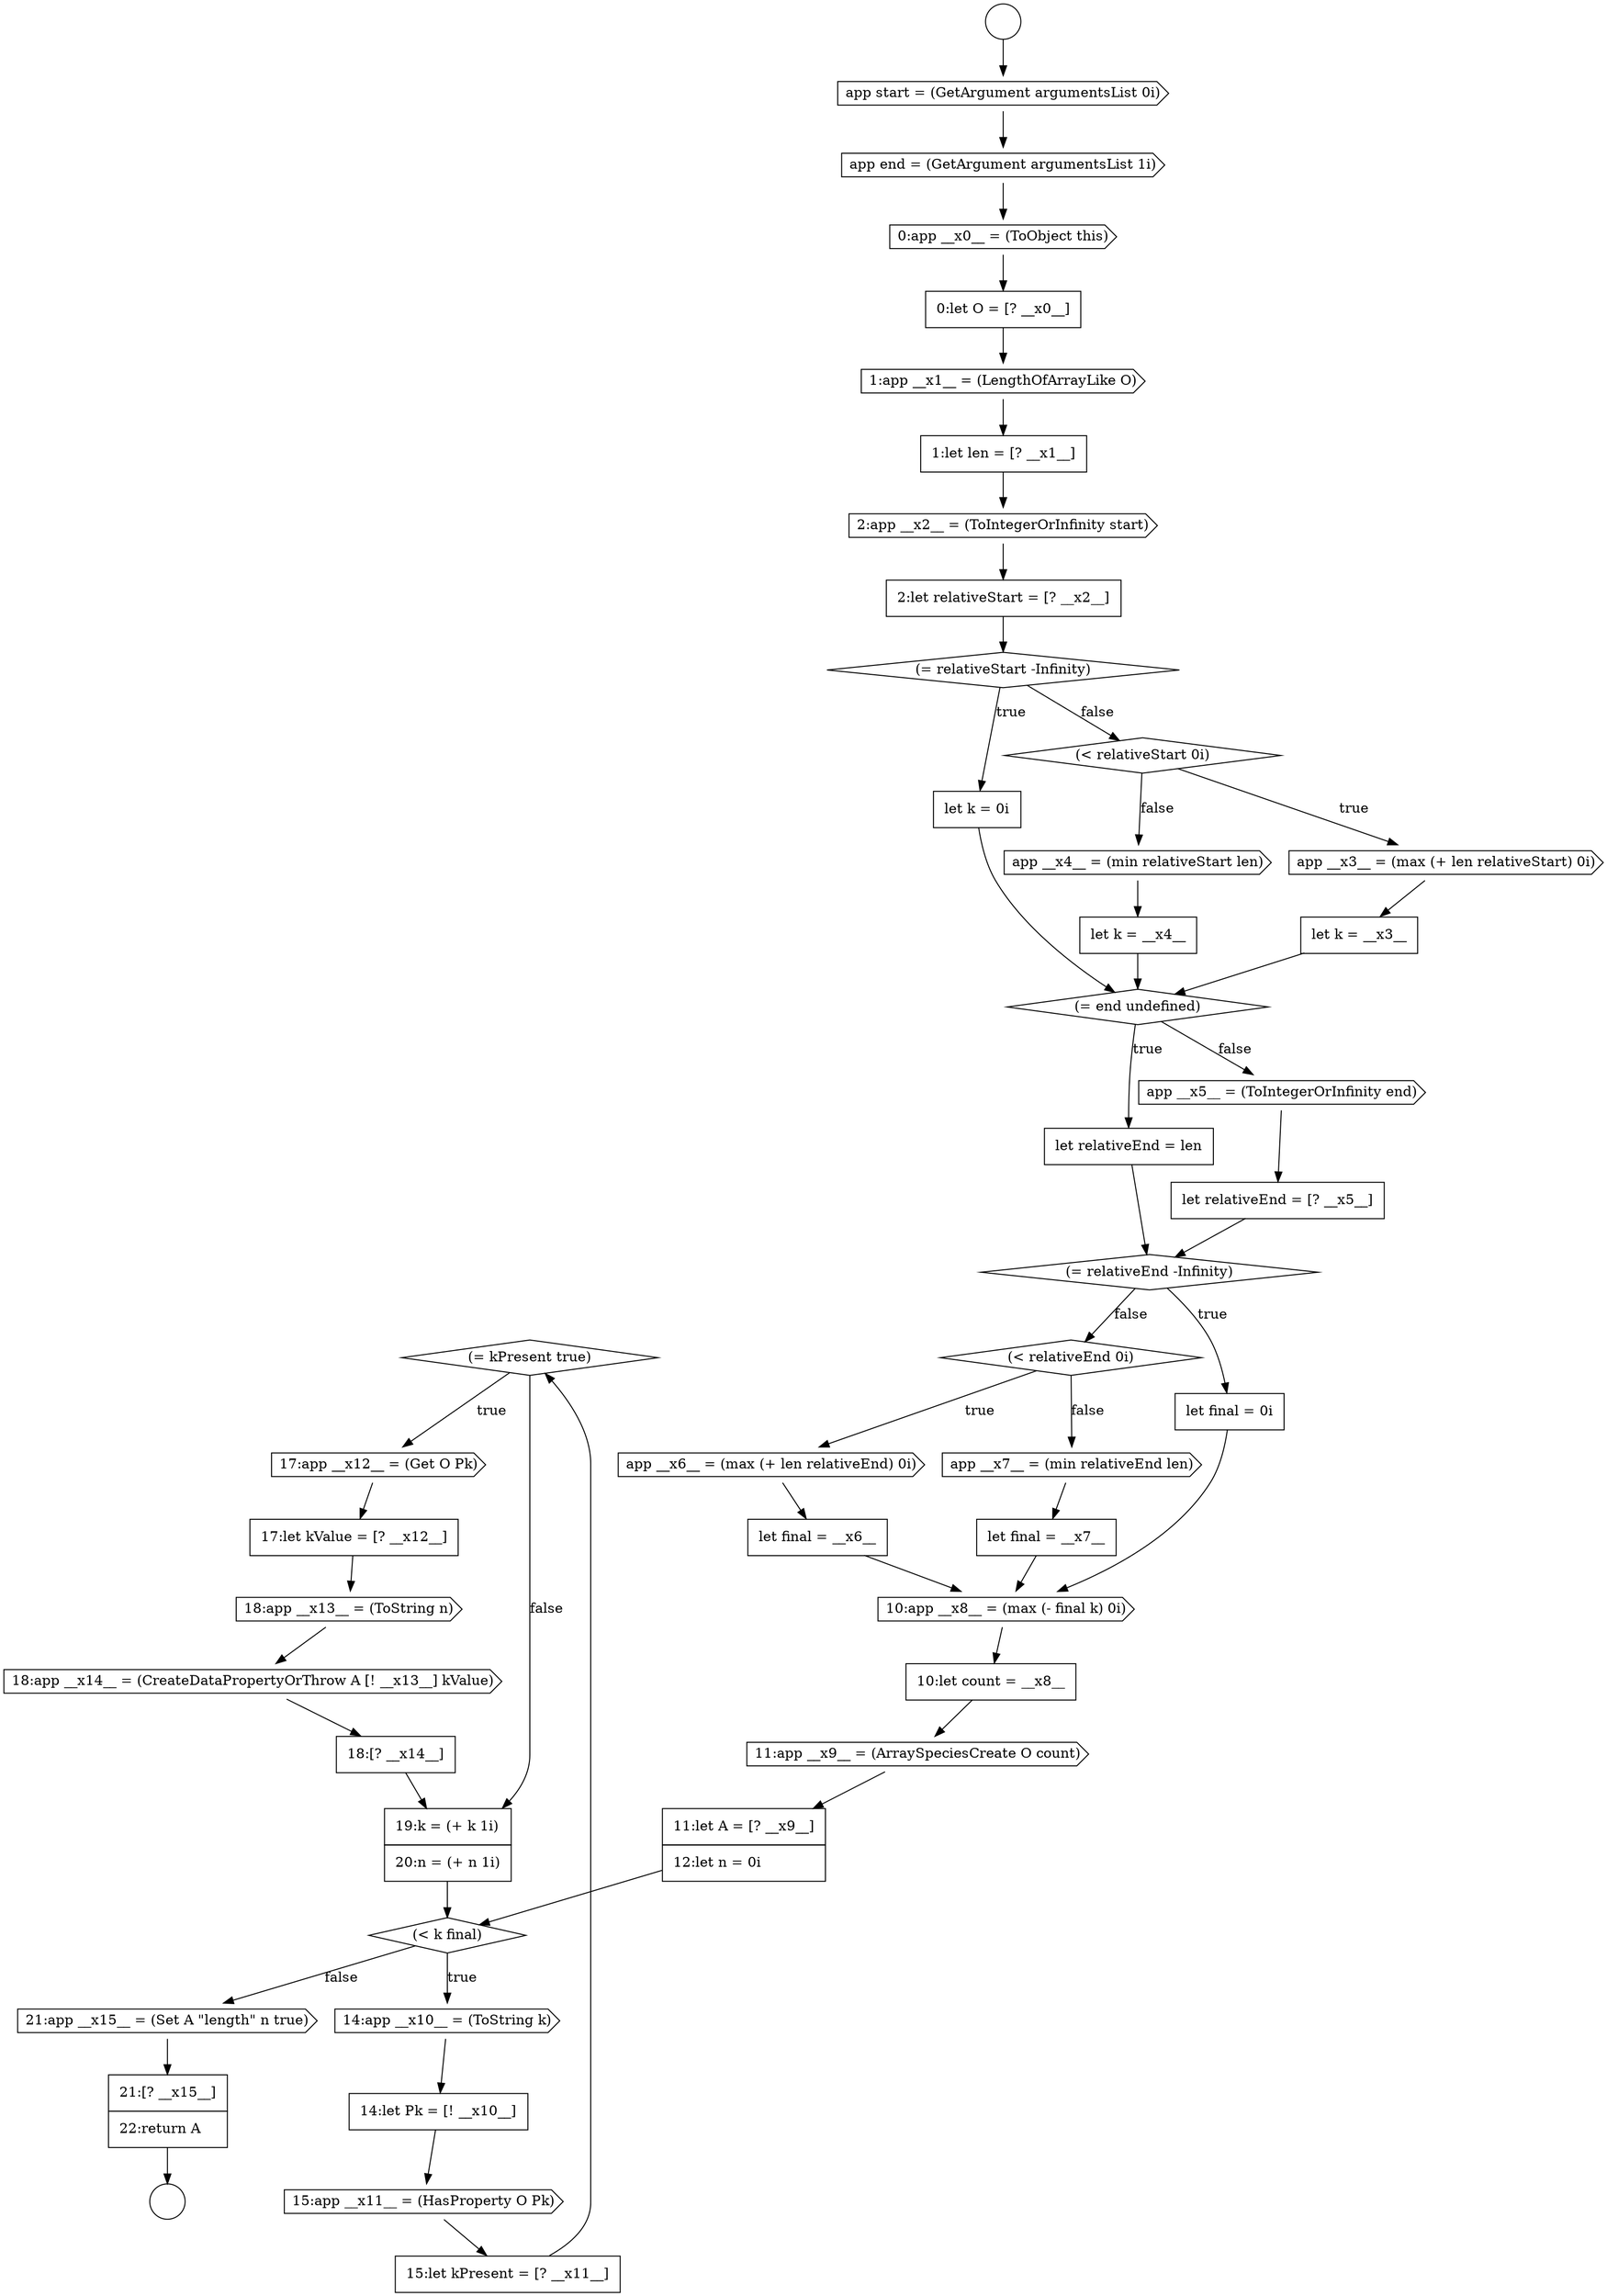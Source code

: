 digraph {
  node16402 [shape=diamond, label=<<font color="black">(= kPresent true)</font>> color="black" fillcolor="white" style=filled]
  node16376 [shape=none, margin=0, label=<<font color="black">
    <table border="0" cellborder="1" cellspacing="0" cellpadding="10">
      <tr><td align="left">let k = 0i</td></tr>
    </table>
  </font>> color="black" fillcolor="white" style=filled]
  node16409 [shape=cds, label=<<font color="black">21:app __x15__ = (Set A &quot;length&quot; n true)</font>> color="black" fillcolor="white" style=filled]
  node16379 [shape=none, margin=0, label=<<font color="black">
    <table border="0" cellborder="1" cellspacing="0" cellpadding="10">
      <tr><td align="left">let k = __x3__</td></tr>
    </table>
  </font>> color="black" fillcolor="white" style=filled]
  node16406 [shape=cds, label=<<font color="black">18:app __x14__ = (CreateDataPropertyOrThrow A [! __x13__] kValue)</font>> color="black" fillcolor="white" style=filled]
  node16401 [shape=none, margin=0, label=<<font color="black">
    <table border="0" cellborder="1" cellspacing="0" cellpadding="10">
      <tr><td align="left">15:let kPresent = [? __x11__]</td></tr>
    </table>
  </font>> color="black" fillcolor="white" style=filled]
  node16371 [shape=cds, label=<<font color="black">1:app __x1__ = (LengthOfArrayLike O)</font>> color="black" fillcolor="white" style=filled]
  node16365 [shape=circle label=" " color="black" fillcolor="white" style=filled]
  node16410 [shape=none, margin=0, label=<<font color="black">
    <table border="0" cellborder="1" cellspacing="0" cellpadding="10">
      <tr><td align="left">21:[? __x15__]</td></tr>
      <tr><td align="left">22:return A</td></tr>
    </table>
  </font>> color="black" fillcolor="white" style=filled]
  node16405 [shape=cds, label=<<font color="black">18:app __x13__ = (ToString n)</font>> color="black" fillcolor="white" style=filled]
  node16370 [shape=none, margin=0, label=<<font color="black">
    <table border="0" cellborder="1" cellspacing="0" cellpadding="10">
      <tr><td align="left">0:let O = [? __x0__]</td></tr>
    </table>
  </font>> color="black" fillcolor="white" style=filled]
  node16404 [shape=none, margin=0, label=<<font color="black">
    <table border="0" cellborder="1" cellspacing="0" cellpadding="10">
      <tr><td align="left">17:let kValue = [? __x12__]</td></tr>
    </table>
  </font>> color="black" fillcolor="white" style=filled]
  node16408 [shape=none, margin=0, label=<<font color="black">
    <table border="0" cellborder="1" cellspacing="0" cellpadding="10">
      <tr><td align="left">19:k = (+ k 1i)</td></tr>
      <tr><td align="left">20:n = (+ n 1i)</td></tr>
    </table>
  </font>> color="black" fillcolor="white" style=filled]
  node16377 [shape=diamond, label=<<font color="black">(&lt; relativeStart 0i)</font>> color="black" fillcolor="white" style=filled]
  node16367 [shape=cds, label=<<font color="black">app start = (GetArgument argumentsList 0i)</font>> color="black" fillcolor="white" style=filled]
  node16369 [shape=cds, label=<<font color="black">0:app __x0__ = (ToObject this)</font>> color="black" fillcolor="white" style=filled]
  node16368 [shape=cds, label=<<font color="black">app end = (GetArgument argumentsList 1i)</font>> color="black" fillcolor="white" style=filled]
  node16373 [shape=cds, label=<<font color="black">2:app __x2__ = (ToIntegerOrInfinity start)</font>> color="black" fillcolor="white" style=filled]
  node16383 [shape=none, margin=0, label=<<font color="black">
    <table border="0" cellborder="1" cellspacing="0" cellpadding="10">
      <tr><td align="left">let relativeEnd = len</td></tr>
    </table>
  </font>> color="black" fillcolor="white" style=filled]
  node16372 [shape=none, margin=0, label=<<font color="black">
    <table border="0" cellborder="1" cellspacing="0" cellpadding="10">
      <tr><td align="left">1:let len = [? __x1__]</td></tr>
    </table>
  </font>> color="black" fillcolor="white" style=filled]
  node16387 [shape=none, margin=0, label=<<font color="black">
    <table border="0" cellborder="1" cellspacing="0" cellpadding="10">
      <tr><td align="left">let final = 0i</td></tr>
    </table>
  </font>> color="black" fillcolor="white" style=filled]
  node16398 [shape=cds, label=<<font color="black">14:app __x10__ = (ToString k)</font>> color="black" fillcolor="white" style=filled]
  node16391 [shape=cds, label=<<font color="black">app __x7__ = (min relativeEnd len)</font>> color="black" fillcolor="white" style=filled]
  node16394 [shape=none, margin=0, label=<<font color="black">
    <table border="0" cellborder="1" cellspacing="0" cellpadding="10">
      <tr><td align="left">10:let count = __x8__</td></tr>
    </table>
  </font>> color="black" fillcolor="white" style=filled]
  node16399 [shape=none, margin=0, label=<<font color="black">
    <table border="0" cellborder="1" cellspacing="0" cellpadding="10">
      <tr><td align="left">14:let Pk = [! __x10__]</td></tr>
    </table>
  </font>> color="black" fillcolor="white" style=filled]
  node16386 [shape=diamond, label=<<font color="black">(= relativeEnd -Infinity)</font>> color="black" fillcolor="white" style=filled]
  node16375 [shape=diamond, label=<<font color="black">(= relativeStart -Infinity)</font>> color="black" fillcolor="white" style=filled]
  node16380 [shape=cds, label=<<font color="black">app __x4__ = (min relativeStart len)</font>> color="black" fillcolor="white" style=filled]
  node16395 [shape=cds, label=<<font color="black">11:app __x9__ = (ArraySpeciesCreate O count)</font>> color="black" fillcolor="white" style=filled]
  node16390 [shape=none, margin=0, label=<<font color="black">
    <table border="0" cellborder="1" cellspacing="0" cellpadding="10">
      <tr><td align="left">let final = __x6__</td></tr>
    </table>
  </font>> color="black" fillcolor="white" style=filled]
  node16400 [shape=cds, label=<<font color="black">15:app __x11__ = (HasProperty O Pk)</font>> color="black" fillcolor="white" style=filled]
  node16385 [shape=none, margin=0, label=<<font color="black">
    <table border="0" cellborder="1" cellspacing="0" cellpadding="10">
      <tr><td align="left">let relativeEnd = [? __x5__]</td></tr>
    </table>
  </font>> color="black" fillcolor="white" style=filled]
  node16381 [shape=none, margin=0, label=<<font color="black">
    <table border="0" cellborder="1" cellspacing="0" cellpadding="10">
      <tr><td align="left">let k = __x4__</td></tr>
    </table>
  </font>> color="black" fillcolor="white" style=filled]
  node16366 [shape=circle label=" " color="black" fillcolor="white" style=filled]
  node16389 [shape=cds, label=<<font color="black">app __x6__ = (max (+ len relativeEnd) 0i)</font>> color="black" fillcolor="white" style=filled]
  node16396 [shape=none, margin=0, label=<<font color="black">
    <table border="0" cellborder="1" cellspacing="0" cellpadding="10">
      <tr><td align="left">11:let A = [? __x9__]</td></tr>
      <tr><td align="left">12:let n = 0i</td></tr>
    </table>
  </font>> color="black" fillcolor="white" style=filled]
  node16384 [shape=cds, label=<<font color="black">app __x5__ = (ToIntegerOrInfinity end)</font>> color="black" fillcolor="white" style=filled]
  node16374 [shape=none, margin=0, label=<<font color="black">
    <table border="0" cellborder="1" cellspacing="0" cellpadding="10">
      <tr><td align="left">2:let relativeStart = [? __x2__]</td></tr>
    </table>
  </font>> color="black" fillcolor="white" style=filled]
  node16397 [shape=diamond, label=<<font color="black">(&lt; k final)</font>> color="black" fillcolor="white" style=filled]
  node16388 [shape=diamond, label=<<font color="black">(&lt; relativeEnd 0i)</font>> color="black" fillcolor="white" style=filled]
  node16403 [shape=cds, label=<<font color="black">17:app __x12__ = (Get O Pk)</font>> color="black" fillcolor="white" style=filled]
  node16382 [shape=diamond, label=<<font color="black">(= end undefined)</font>> color="black" fillcolor="white" style=filled]
  node16393 [shape=cds, label=<<font color="black">10:app __x8__ = (max (- final k) 0i)</font>> color="black" fillcolor="white" style=filled]
  node16392 [shape=none, margin=0, label=<<font color="black">
    <table border="0" cellborder="1" cellspacing="0" cellpadding="10">
      <tr><td align="left">let final = __x7__</td></tr>
    </table>
  </font>> color="black" fillcolor="white" style=filled]
  node16407 [shape=none, margin=0, label=<<font color="black">
    <table border="0" cellborder="1" cellspacing="0" cellpadding="10">
      <tr><td align="left">18:[? __x14__]</td></tr>
    </table>
  </font>> color="black" fillcolor="white" style=filled]
  node16378 [shape=cds, label=<<font color="black">app __x3__ = (max (+ len relativeStart) 0i)</font>> color="black" fillcolor="white" style=filled]
  node16394 -> node16395 [ color="black"]
  node16405 -> node16406 [ color="black"]
  node16406 -> node16407 [ color="black"]
  node16375 -> node16376 [label=<<font color="black">true</font>> color="black"]
  node16375 -> node16377 [label=<<font color="black">false</font>> color="black"]
  node16388 -> node16389 [label=<<font color="black">true</font>> color="black"]
  node16388 -> node16391 [label=<<font color="black">false</font>> color="black"]
  node16402 -> node16403 [label=<<font color="black">true</font>> color="black"]
  node16402 -> node16408 [label=<<font color="black">false</font>> color="black"]
  node16369 -> node16370 [ color="black"]
  node16376 -> node16382 [ color="black"]
  node16392 -> node16393 [ color="black"]
  node16382 -> node16383 [label=<<font color="black">true</font>> color="black"]
  node16382 -> node16384 [label=<<font color="black">false</font>> color="black"]
  node16377 -> node16378 [label=<<font color="black">true</font>> color="black"]
  node16377 -> node16380 [label=<<font color="black">false</font>> color="black"]
  node16404 -> node16405 [ color="black"]
  node16372 -> node16373 [ color="black"]
  node16374 -> node16375 [ color="black"]
  node16401 -> node16402 [ color="black"]
  node16379 -> node16382 [ color="black"]
  node16381 -> node16382 [ color="black"]
  node16368 -> node16369 [ color="black"]
  node16407 -> node16408 [ color="black"]
  node16403 -> node16404 [ color="black"]
  node16378 -> node16379 [ color="black"]
  node16386 -> node16387 [label=<<font color="black">true</font>> color="black"]
  node16386 -> node16388 [label=<<font color="black">false</font>> color="black"]
  node16391 -> node16392 [ color="black"]
  node16410 -> node16366 [ color="black"]
  node16387 -> node16393 [ color="black"]
  node16380 -> node16381 [ color="black"]
  node16383 -> node16386 [ color="black"]
  node16409 -> node16410 [ color="black"]
  node16399 -> node16400 [ color="black"]
  node16384 -> node16385 [ color="black"]
  node16385 -> node16386 [ color="black"]
  node16373 -> node16374 [ color="black"]
  node16367 -> node16368 [ color="black"]
  node16393 -> node16394 [ color="black"]
  node16370 -> node16371 [ color="black"]
  node16389 -> node16390 [ color="black"]
  node16408 -> node16397 [ color="black"]
  node16390 -> node16393 [ color="black"]
  node16371 -> node16372 [ color="black"]
  node16396 -> node16397 [ color="black"]
  node16365 -> node16367 [ color="black"]
  node16397 -> node16398 [label=<<font color="black">true</font>> color="black"]
  node16397 -> node16409 [label=<<font color="black">false</font>> color="black"]
  node16398 -> node16399 [ color="black"]
  node16400 -> node16401 [ color="black"]
  node16395 -> node16396 [ color="black"]
}

